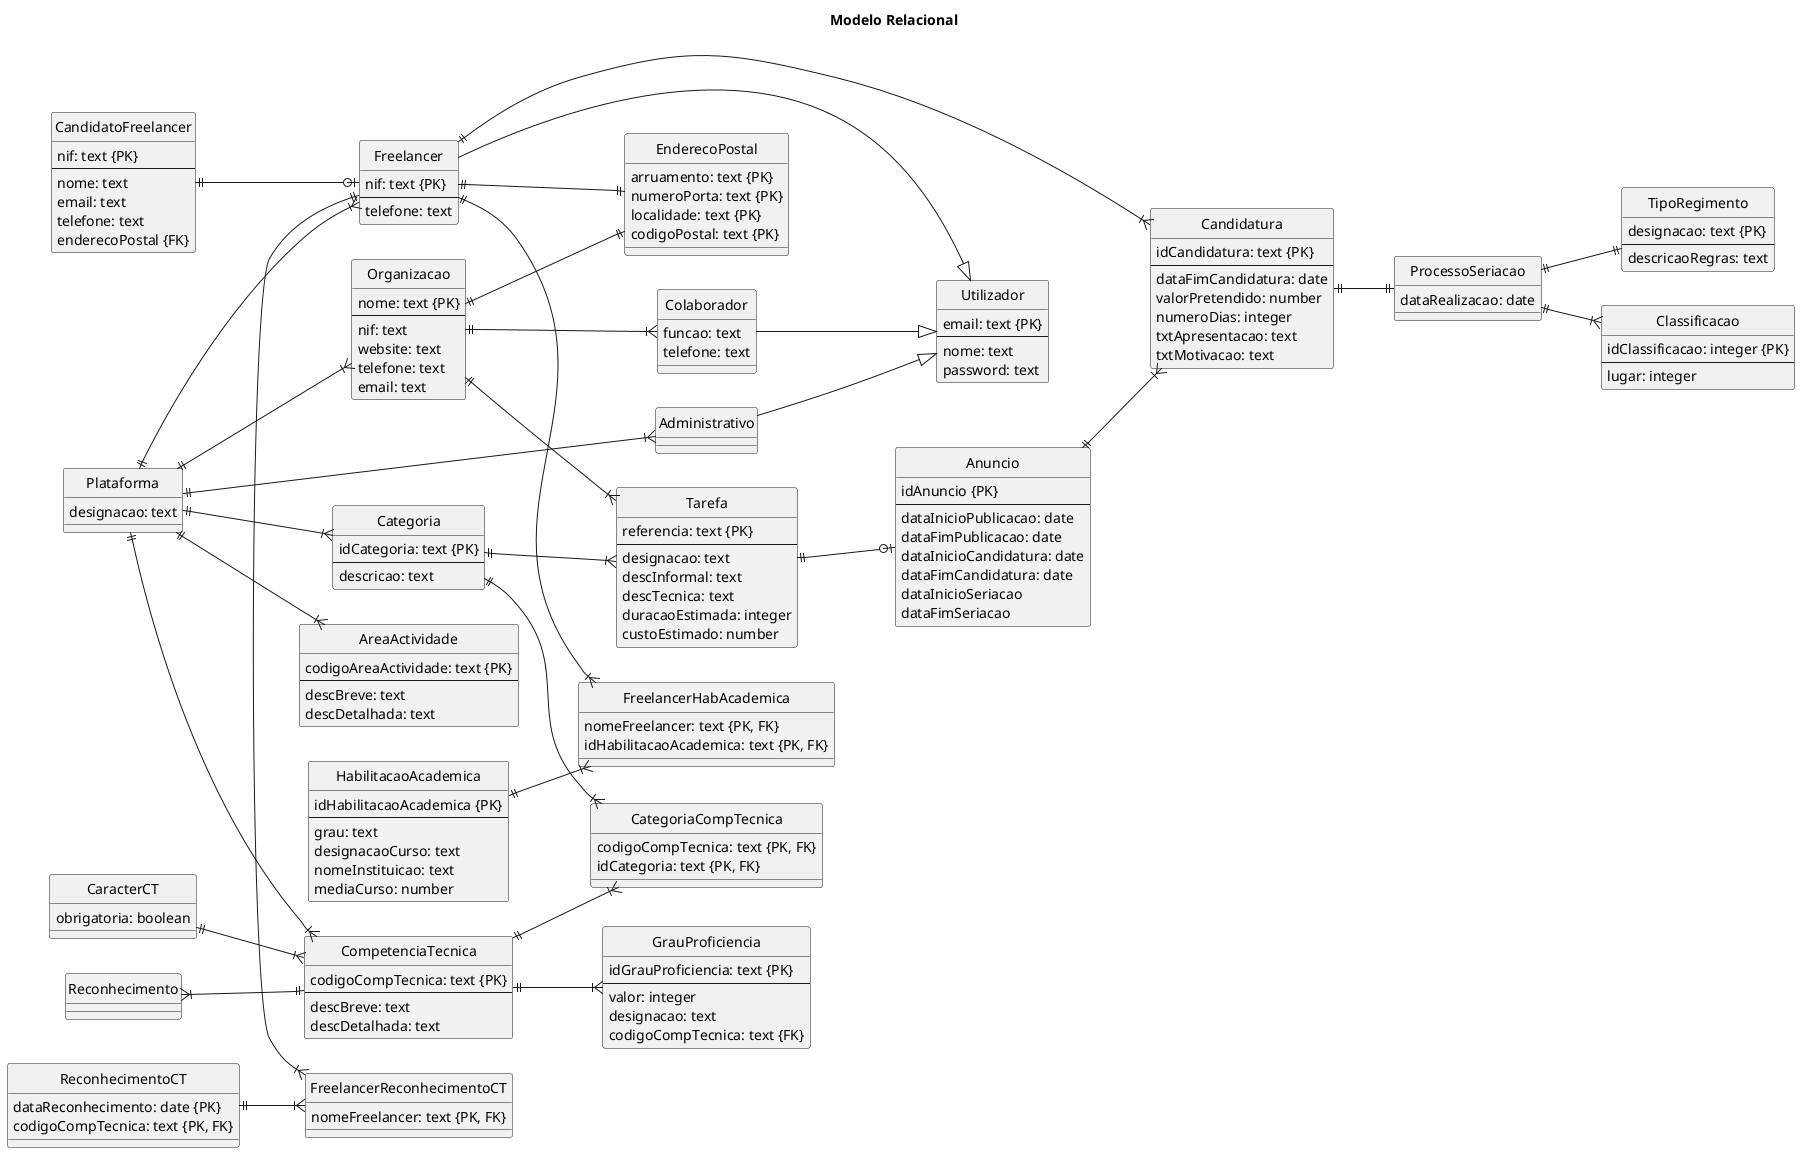 @startuml

left to right direction
title Modelo Relacional

hide circle
'skinparam linetype ortho

entity "Plataforma" {
    designacao: text
}

entity "Organizacao" {
    nome: text {PK}
    --
    nif: text
    website: text
    telefone: text
    email: text
}

entity "Colaborador" {
    funcao: text
    telefone: text
}

entity "Utilizador" {
    email: text {PK}
    --
    nome: text
    password: text
}

entity "Administrativo" {
}

entity "Categoria" {
    idCategoria: text {PK}
    --
    descricao: text
}

entity "CompetenciaTecnica" {
    codigoCompTecnica: text {PK}
    --
    descBreve: text
    descDetalhada: text
}

entity "CategoriaCompTecnica" {
    codigoCompTecnica: text {PK, FK}
    idCategoria: text {PK, FK}
}

entity "AreaActividade" {
    codigoAreaActividade: text {PK}
    --
    descBreve: text
    descDetalhada: text
}

entity "GrauProficiencia" {
    idGrauProficiencia: text {PK}
    --
    valor: integer 
    designacao: text 
    codigoCompTecnica: text {FK}
}

entity "Freelancer" {
    nif: text {PK}
    --
    telefone: text
}

entity "CandidatoFreelancer" {
    nif: text {PK}
    --
    nome: text
    email: text
    telefone: text
    enderecoPostal {FK}
}

entity "EnderecoPostal" {
    arruamento: text {PK}
    numeroPorta: text {PK}
    localidade: text {PK}
    codigoPostal: text {PK}
}

entity "Tarefa" {
    referencia: text {PK}
    --
    designacao: text
    descInformal: text
    descTecnica: text
    duracaoEstimada: integer
    custoEstimado: number
}

entity "Anuncio" {
    idAnuncio {PK}
    --
    dataInicioPublicacao: date
    dataFimPublicacao: date
    dataInicioCandidatura: date
    dataFimCandidatura: date
    dataInicioSeriacao
    dataFimSeriacao
}

entity "ProcessoSeriacao" {
    dataRealizacao: date
}

entity "TipoRegimento" {
    designacao: text {PK}
    --
    descricaoRegras: text
}

entity "Classificacao" {
    idClassificacao: integer {PK}
    --
    lugar: integer
}

entity "Candidatura" {
    idCandidatura: text {PK}
    --
    dataFimCandidatura: date
    valorPretendido: number
    numeroDias: integer
    txtApresentacao: text
    txtMotivacao: text
}

entity "HabilitacaoAcademica" {
    idHabilitacaoAcademica {PK}
    --
    grau: text 
    designacaoCurso: text 
    nomeInstituicao: text 
    mediaCurso: number
}

entity "ReconhecimentoCT" {
    dataReconhecimento: date {PK}
    codigoCompTecnica: text {PK, FK}
}

entity "FreelancerHabAcademica" {
    nomeFreelancer: text {PK, FK}
    idHabilitacaoAcademica: text {PK, FK}
}

entity "FreelancerReconhecimentoCT" {
    nomeFreelancer: text {PK, FK}

}
entity "CaracterCT" {
    obrigatoria: boolean
}

Plataforma ||--|{ Organizacao
Plataforma ||--|{ Administrativo
Plataforma ||--|{ Categoria
Plataforma ||--|{ CompetenciaTecnica
Plataforma ||--|{ AreaActividade
Plataforma ||--|{ Freelancer
Freelancer --|> Utilizador
Administrativo --|> Utilizador
Categoria ||--|{ CategoriaCompTecnica
CompetenciaTecnica ||--|{ CategoriaCompTecnica
CompetenciaTecnica ||--|{ GrauProficiencia
Organizacao ||--|{ Tarefa
Categoria ||--|{ Tarefa
Tarefa ||--o| Anuncio
Organizacao ||--|{ Colaborador
Colaborador --|> Utilizador
CandidatoFreelancer ||--o| Freelancer
Anuncio ||--|{ Candidatura
Freelancer||--|{ Candidatura
Organizacao ||--|| EnderecoPostal
Freelancer ||--|| EnderecoPostal
Candidatura ||--|| ProcessoSeriacao
ProcessoSeriacao ||--|| TipoRegimento
ProcessoSeriacao ||--|{ Classificacao
Freelancer ||--|{ FreelancerHabAcademica
HabilitacaoAcademica ||--|{ FreelancerHabAcademica
Freelancer ||-|{ FreelancerReconhecimentoCT
ReconhecimentoCT ||--|{ FreelancerReconhecimentoCT
Reconhecimento }|--|| CompetenciaTecnica
CaracterCT ||--|{ CompetenciaTecnica









@enduml